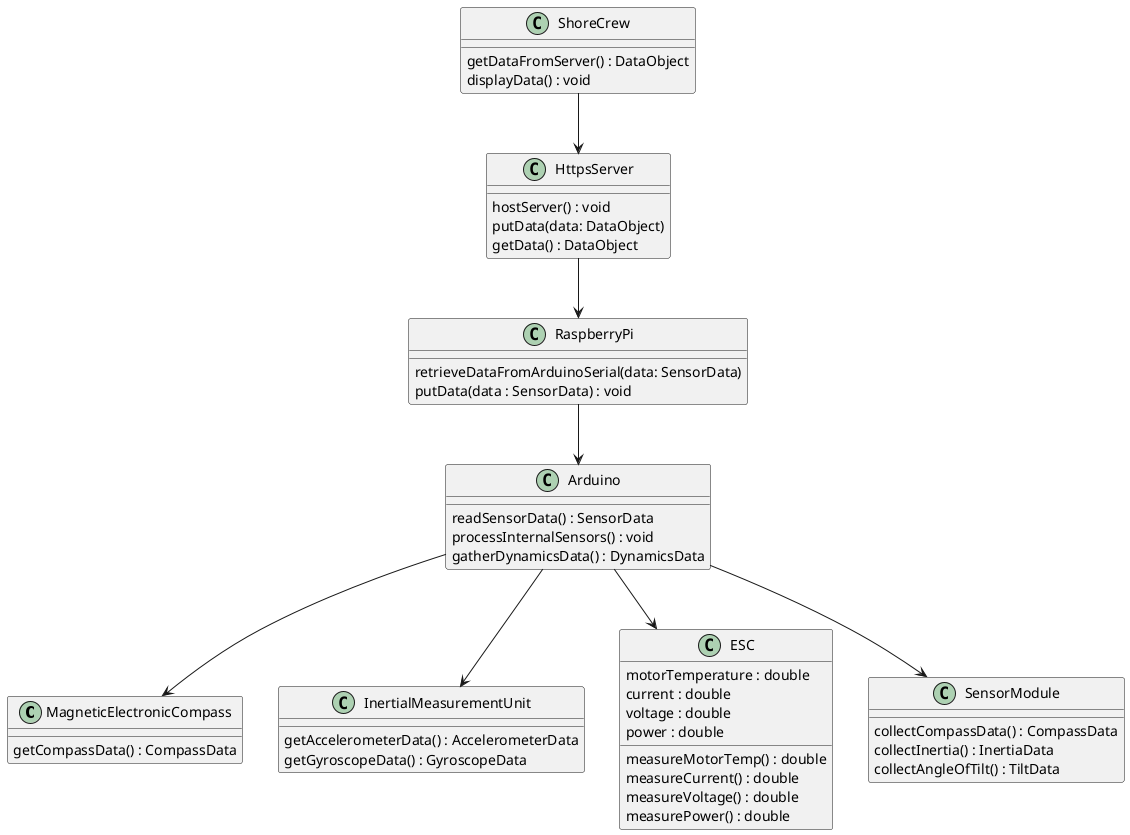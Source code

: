 
@startuml

class MagneticElectronicCompass {
    getCompassData() : CompassData
}

class InertialMeasurementUnit {
    getAccelerometerData() : AccelerometerData
    getGyroscopeData() : GyroscopeData
}

class Arduino {
    readSensorData() : SensorData
    processInternalSensors() : void
    gatherDynamicsData() : DynamicsData
}

class RaspberryPi {
    retrieveDataFromArduinoSerial(data: SensorData)
    putData(data : SensorData) : void
}

class HttpsServer {
    hostServer() : void
    putData(data: DataObject)
    getData() : DataObject
}

class ShoreCrew {
    getDataFromServer() : DataObject
    displayData() : void
}

class ESC {
    motorTemperature : double
    current : double
    voltage : double
    power : double
    measureMotorTemp() : double
    measureCurrent() : double
    measureVoltage() : double
    measurePower() : double
}

class SensorModule {
    collectCompassData() : CompassData
    collectInertia() : InertiaData
    collectAngleOfTilt() : TiltData
}

ShoreCrew --> HttpsServer
HttpsServer --> RaspberryPi
RaspberryPi --> Arduino

Arduino --> SensorModule
Arduino --> ESC
Arduino --> InertialMeasurementUnit
Arduino --> MagneticElectronicCompass

@enduml
